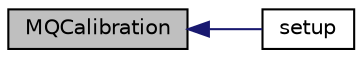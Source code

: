 digraph "MQCalibration"
{
  edge [fontname="Helvetica",fontsize="10",labelfontname="Helvetica",labelfontsize="10"];
  node [fontname="Helvetica",fontsize="10",shape=record];
  rankdir="LR";
  Node1 [label="MQCalibration",height=0.2,width=0.4,color="black", fillcolor="grey75", style="filled", fontcolor="black"];
  Node1 -> Node2 [dir="back",color="midnightblue",fontsize="10",style="solid"];
  Node2 [label="setup",height=0.2,width=0.4,color="black", fillcolor="white", style="filled",URL="$misq2_8h.html#a4fc01d736fe50cf5b977f755b675f11d"];
}
